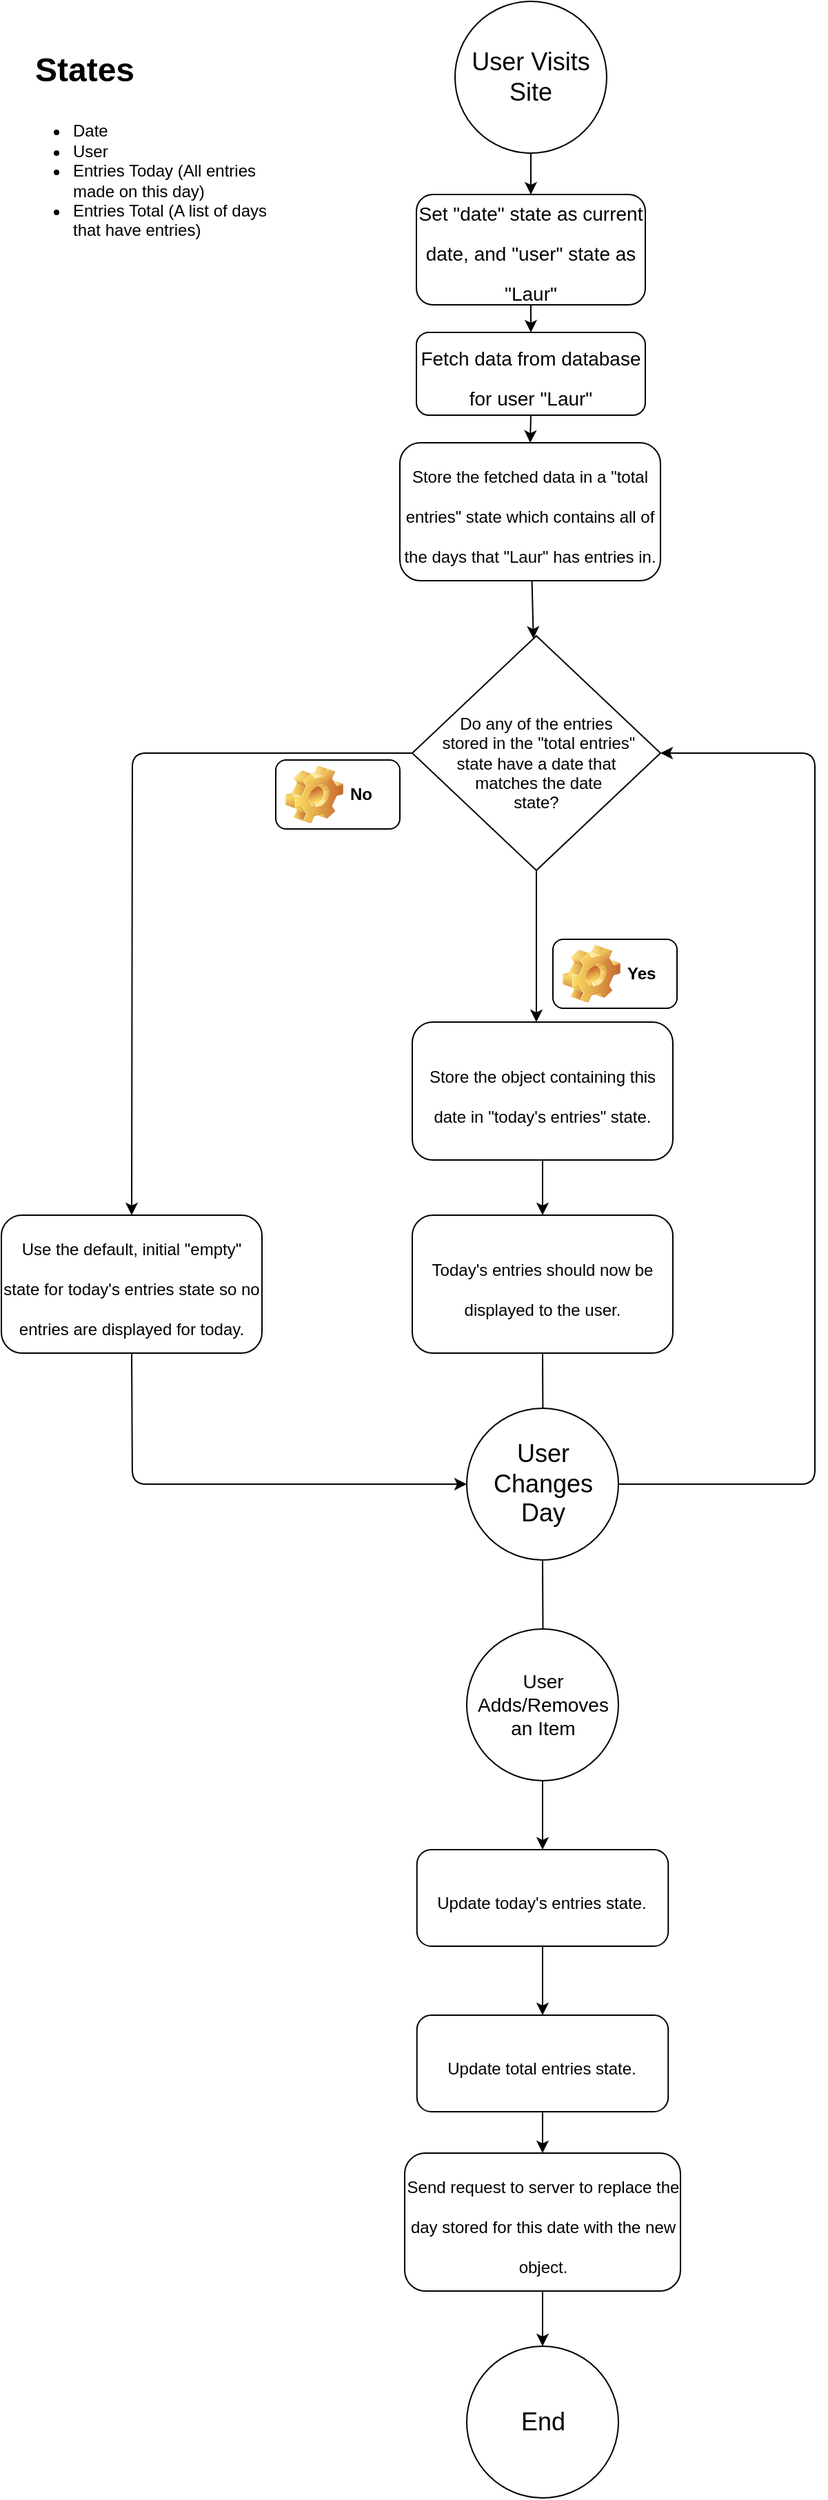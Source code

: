<mxfile>
    <diagram id="BR2xXGQirpSsRh8VMM69" name="Page-1">
        <mxGraphModel dx="1170" dy="656" grid="1" gridSize="10" guides="1" tooltips="1" connect="1" arrows="1" fold="1" page="1" pageScale="1" pageWidth="827" pageHeight="1169" math="0" shadow="0">
            <root>
                <mxCell id="0"/>
                <mxCell id="1" parent="0"/>
                <mxCell id="4" style="edgeStyle=none;html=1;exitX=0.5;exitY=1;exitDx=0;exitDy=0;entryX=0.5;entryY=0;entryDx=0;entryDy=0;fontSize=18;" edge="1" parent="1" source="2" target="3">
                    <mxGeometry relative="1" as="geometry"/>
                </mxCell>
                <mxCell id="2" value="&lt;font style=&quot;font-size: 18px&quot;&gt;User Visits Site&lt;/font&gt;" style="ellipse;whiteSpace=wrap;html=1;aspect=fixed;" vertex="1" parent="1">
                    <mxGeometry x="359" y="10" width="110" height="110" as="geometry"/>
                </mxCell>
                <mxCell id="6" style="edgeStyle=none;html=1;entryX=0.5;entryY=0;entryDx=0;entryDy=0;fontSize=14;" edge="1" parent="1" source="3" target="5">
                    <mxGeometry relative="1" as="geometry"/>
                </mxCell>
                <mxCell id="3" value="&lt;font style=&quot;font-size: 14px&quot;&gt;Set &quot;date&quot; state as current date, and &quot;user&quot; state as &quot;Laur&quot;&lt;/font&gt;" style="rounded=1;whiteSpace=wrap;html=1;fontSize=24;" vertex="1" parent="1">
                    <mxGeometry x="331" y="150" width="166" height="80" as="geometry"/>
                </mxCell>
                <mxCell id="8" style="edgeStyle=none;html=1;exitX=0.5;exitY=1;exitDx=0;exitDy=0;entryX=0.5;entryY=0;entryDx=0;entryDy=0;fontSize=12;" edge="1" parent="1" source="5" target="7">
                    <mxGeometry relative="1" as="geometry"/>
                </mxCell>
                <mxCell id="5" value="&lt;span style=&quot;font-size: 14px&quot;&gt;Fetch data from database for user &quot;Laur&quot;&lt;/span&gt;" style="rounded=1;whiteSpace=wrap;html=1;fontSize=24;" vertex="1" parent="1">
                    <mxGeometry x="331" y="250" width="166" height="60" as="geometry"/>
                </mxCell>
                <mxCell id="11" value="" style="edgeStyle=none;html=1;fontSize=12;" edge="1" parent="1" source="7" target="10">
                    <mxGeometry relative="1" as="geometry"/>
                </mxCell>
                <mxCell id="7" value="&lt;font style=&quot;font-size: 12px&quot;&gt;Store the fetched data in a &quot;total entries&quot; state which contains all of the days that &quot;Laur&quot; has entries in.&lt;/font&gt;" style="rounded=1;whiteSpace=wrap;html=1;fontSize=24;" vertex="1" parent="1">
                    <mxGeometry x="319" y="330" width="189" height="100" as="geometry"/>
                </mxCell>
                <mxCell id="15" style="edgeStyle=none;html=1;exitX=0;exitY=0.5;exitDx=0;exitDy=0;fontSize=12;entryX=0.5;entryY=0;entryDx=0;entryDy=0;" edge="1" parent="1" source="10" target="25">
                    <mxGeometry relative="1" as="geometry">
                        <mxPoint x="120" y="555" as="targetPoint"/>
                        <Array as="points">
                            <mxPoint x="125" y="555"/>
                        </Array>
                    </mxGeometry>
                </mxCell>
                <mxCell id="18" style="edgeStyle=none;html=1;exitX=0.5;exitY=1;exitDx=0;exitDy=0;fontSize=12;" edge="1" parent="1" source="10">
                    <mxGeometry relative="1" as="geometry">
                        <mxPoint x="418" y="750" as="targetPoint"/>
                    </mxGeometry>
                </mxCell>
                <mxCell id="10" value="&lt;span&gt;&lt;font style=&quot;font-size: 12px&quot;&gt;&lt;br&gt;Do any of the entries&lt;br&gt;&amp;nbsp;stored in the &quot;total entries&quot; &lt;br&gt;state have a date that&lt;br&gt;&amp;nbsp;matches the date &lt;br&gt;state?&lt;/font&gt;&lt;/span&gt;" style="rhombus;whiteSpace=wrap;html=1;fontSize=12;align=center;" vertex="1" parent="1">
                    <mxGeometry x="328" y="470" width="180" height="170" as="geometry"/>
                </mxCell>
                <mxCell id="20" value="Yes" style="label;whiteSpace=wrap;html=1;image=img/clipart/Gear_128x128.png;fontSize=12;" vertex="1" parent="1">
                    <mxGeometry x="430" y="690" width="90" height="50" as="geometry"/>
                </mxCell>
                <mxCell id="21" value="No" style="label;whiteSpace=wrap;html=1;image=img/clipart/Gear_128x128.png;fontSize=12;" vertex="1" parent="1">
                    <mxGeometry x="229" y="560" width="90" height="50" as="geometry"/>
                </mxCell>
                <mxCell id="24" style="edgeStyle=none;html=1;exitX=0.5;exitY=1;exitDx=0;exitDy=0;entryX=0.5;entryY=0;entryDx=0;entryDy=0;fontSize=12;" edge="1" parent="1" source="22" target="23">
                    <mxGeometry relative="1" as="geometry"/>
                </mxCell>
                <mxCell id="22" value="&lt;span style=&quot;font-size: 12px&quot;&gt;Store the object containing this date in &quot;today's entries&quot; state.&lt;/span&gt;" style="rounded=1;whiteSpace=wrap;html=1;fontSize=24;" vertex="1" parent="1">
                    <mxGeometry x="328" y="750" width="189" height="100" as="geometry"/>
                </mxCell>
                <mxCell id="27" style="edgeStyle=none;html=1;exitX=0.5;exitY=1;exitDx=0;exitDy=0;fontSize=12;entryX=1;entryY=0.5;entryDx=0;entryDy=0;" edge="1" parent="1" source="23" target="26">
                    <mxGeometry relative="1" as="geometry">
                        <mxPoint x="423" y="1090" as="targetPoint"/>
                        <Array as="points">
                            <mxPoint x="423" y="1085"/>
                        </Array>
                    </mxGeometry>
                </mxCell>
                <mxCell id="23" value="&lt;span style=&quot;font-size: 12px&quot;&gt;Today's entries should now be displayed to the user.&lt;/span&gt;" style="rounded=1;whiteSpace=wrap;html=1;fontSize=24;" vertex="1" parent="1">
                    <mxGeometry x="328" y="890" width="189" height="100" as="geometry"/>
                </mxCell>
                <mxCell id="28" style="edgeStyle=none;html=1;exitX=0.5;exitY=1;exitDx=0;exitDy=0;entryX=0;entryY=0.5;entryDx=0;entryDy=0;fontSize=12;" edge="1" parent="1" source="25" target="26">
                    <mxGeometry relative="1" as="geometry">
                        <Array as="points">
                            <mxPoint x="125" y="1085"/>
                        </Array>
                    </mxGeometry>
                </mxCell>
                <mxCell id="25" value="&lt;span style=&quot;font-size: 12px&quot;&gt;Use the default, initial &quot;empty&quot; state for today's entries state so no entries are displayed for today.&lt;/span&gt;" style="rounded=1;whiteSpace=wrap;html=1;fontSize=24;" vertex="1" parent="1">
                    <mxGeometry x="30" y="890" width="189" height="100" as="geometry"/>
                </mxCell>
                <mxCell id="31" style="edgeStyle=none;html=1;exitX=1;exitY=0.5;exitDx=0;exitDy=0;entryX=1;entryY=0.5;entryDx=0;entryDy=0;fontSize=12;" edge="1" parent="1" source="26" target="10">
                    <mxGeometry relative="1" as="geometry">
                        <Array as="points">
                            <mxPoint x="620" y="1085"/>
                            <mxPoint x="620" y="555"/>
                        </Array>
                    </mxGeometry>
                </mxCell>
                <mxCell id="40" style="edgeStyle=none;html=1;exitX=0.5;exitY=1;exitDx=0;exitDy=0;entryX=0;entryY=0.5;entryDx=0;entryDy=0;fontSize=18;" edge="1" parent="1" source="26" target="36">
                    <mxGeometry relative="1" as="geometry">
                        <Array as="points">
                            <mxPoint x="423" y="1235"/>
                        </Array>
                    </mxGeometry>
                </mxCell>
                <mxCell id="26" value="&lt;font style=&quot;font-size: 18px&quot;&gt;User Changes Day&lt;/font&gt;" style="ellipse;whiteSpace=wrap;html=1;aspect=fixed;" vertex="1" parent="1">
                    <mxGeometry x="367.5" y="1030" width="110" height="110" as="geometry"/>
                </mxCell>
                <mxCell id="33" value="&lt;ul&gt;&lt;li&gt;Date&amp;nbsp;&lt;/li&gt;&lt;li&gt;User&lt;/li&gt;&lt;li&gt;Entries Today (All entries made on this day)&lt;/li&gt;&lt;li&gt;Entries Total (A list of days that have entries)&lt;/li&gt;&lt;/ul&gt;" style="text;strokeColor=none;fillColor=none;html=1;whiteSpace=wrap;verticalAlign=middle;overflow=hidden;fontSize=12;" vertex="1" parent="1">
                    <mxGeometry x="40" y="60" width="200" height="160" as="geometry"/>
                </mxCell>
                <mxCell id="34" value="States" style="text;strokeColor=none;fillColor=none;html=1;fontSize=24;fontStyle=1;verticalAlign=middle;align=center;" vertex="1" parent="1">
                    <mxGeometry x="40" y="40" width="100" height="40" as="geometry"/>
                </mxCell>
                <mxCell id="43" style="edgeStyle=none;html=1;exitX=0.5;exitY=1;exitDx=0;exitDy=0;entryX=0.5;entryY=0;entryDx=0;entryDy=0;fontSize=18;" edge="1" parent="1" source="36" target="41">
                    <mxGeometry relative="1" as="geometry"/>
                </mxCell>
                <mxCell id="36" value="&lt;font style=&quot;font-size: 14px&quot;&gt;User Adds/Removes an Item&lt;/font&gt;" style="ellipse;whiteSpace=wrap;html=1;aspect=fixed;" vertex="1" parent="1">
                    <mxGeometry x="367.5" y="1190" width="110" height="110" as="geometry"/>
                </mxCell>
                <mxCell id="48" style="edgeStyle=none;html=1;entryX=0.5;entryY=0;entryDx=0;entryDy=0;fontSize=14;" edge="1" parent="1" source="41" target="47">
                    <mxGeometry relative="1" as="geometry"/>
                </mxCell>
                <mxCell id="41" value="&lt;span style=&quot;font-size: 12px&quot;&gt;Update today's entries state.&lt;br&gt;&lt;/span&gt;" style="rounded=1;whiteSpace=wrap;html=1;fontSize=24;" vertex="1" parent="1">
                    <mxGeometry x="331.38" y="1350" width="182.25" height="70" as="geometry"/>
                </mxCell>
                <mxCell id="52" style="edgeStyle=none;html=1;exitX=0.5;exitY=1;exitDx=0;exitDy=0;entryX=0.5;entryY=0;entryDx=0;entryDy=0;fontSize=14;" edge="1" parent="1" source="46" target="51">
                    <mxGeometry relative="1" as="geometry"/>
                </mxCell>
                <mxCell id="46" value="&lt;span style=&quot;font-family: &amp;#34;helvetica&amp;#34; ; font-size: 12px&quot;&gt;Send request to server to replace the day stored for this date with the new object.&lt;/span&gt;&lt;span style=&quot;font-size: 12px&quot;&gt;&lt;br&gt;&lt;/span&gt;" style="rounded=1;whiteSpace=wrap;html=1;fontSize=24;" vertex="1" parent="1">
                    <mxGeometry x="322.5" y="1570" width="200" height="100" as="geometry"/>
                </mxCell>
                <mxCell id="49" style="edgeStyle=none;html=1;exitX=0.5;exitY=1;exitDx=0;exitDy=0;entryX=0.5;entryY=0;entryDx=0;entryDy=0;fontSize=14;" edge="1" parent="1" source="47" target="46">
                    <mxGeometry relative="1" as="geometry"/>
                </mxCell>
                <mxCell id="47" value="&lt;span style=&quot;font-size: 12px&quot;&gt;Update total entries state.&lt;br&gt;&lt;/span&gt;" style="rounded=1;whiteSpace=wrap;html=1;fontSize=24;" vertex="1" parent="1">
                    <mxGeometry x="331.37" y="1470" width="182.25" height="70" as="geometry"/>
                </mxCell>
                <mxCell id="51" value="&lt;font style=&quot;font-size: 18px&quot;&gt;End&lt;/font&gt;" style="ellipse;whiteSpace=wrap;html=1;aspect=fixed;" vertex="1" parent="1">
                    <mxGeometry x="367.51" y="1710" width="110" height="110" as="geometry"/>
                </mxCell>
            </root>
        </mxGraphModel>
    </diagram>
</mxfile>